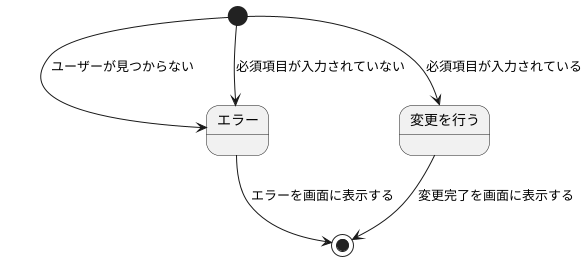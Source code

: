 @startuml ユーザー情報変更
[*] --> エラー : ユーザーが見つからない

[*] --> 変更を行う : 必須項目が入力されている
変更を行う --> [*] : 変更完了を画面に表示する
[*] --> エラー : 必須項目が入力されていない
エラー --> [*] : エラーを画面に表示する
@enduml

